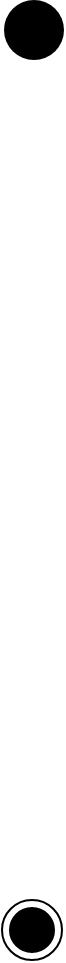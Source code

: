 <mxfile>
    <diagram id="r2AKeFDaDW2Wl4H9EOPQ" name="Seite-1">
        <mxGraphModel dx="900" dy="659" grid="1" gridSize="10" guides="1" tooltips="1" connect="1" arrows="1" fold="1" page="1" pageScale="1" pageWidth="1169" pageHeight="827" math="0" shadow="0">
            <root>
                <mxCell id="0"/>
                <mxCell id="1" parent="0"/>
                <mxCell id="2" value="" style="ellipse;fillColor=#000000;strokeColor=none;" vertex="1" parent="1">
                    <mxGeometry x="410" y="120" width="30" height="30" as="geometry"/>
                </mxCell>
                <mxCell id="3" value="" style="ellipse;html=1;shape=endState;fillColor=#000000;strokeColor=#000000;" vertex="1" parent="1">
                    <mxGeometry x="409" y="570" width="30" height="30" as="geometry"/>
                </mxCell>
            </root>
        </mxGraphModel>
    </diagram>
</mxfile>